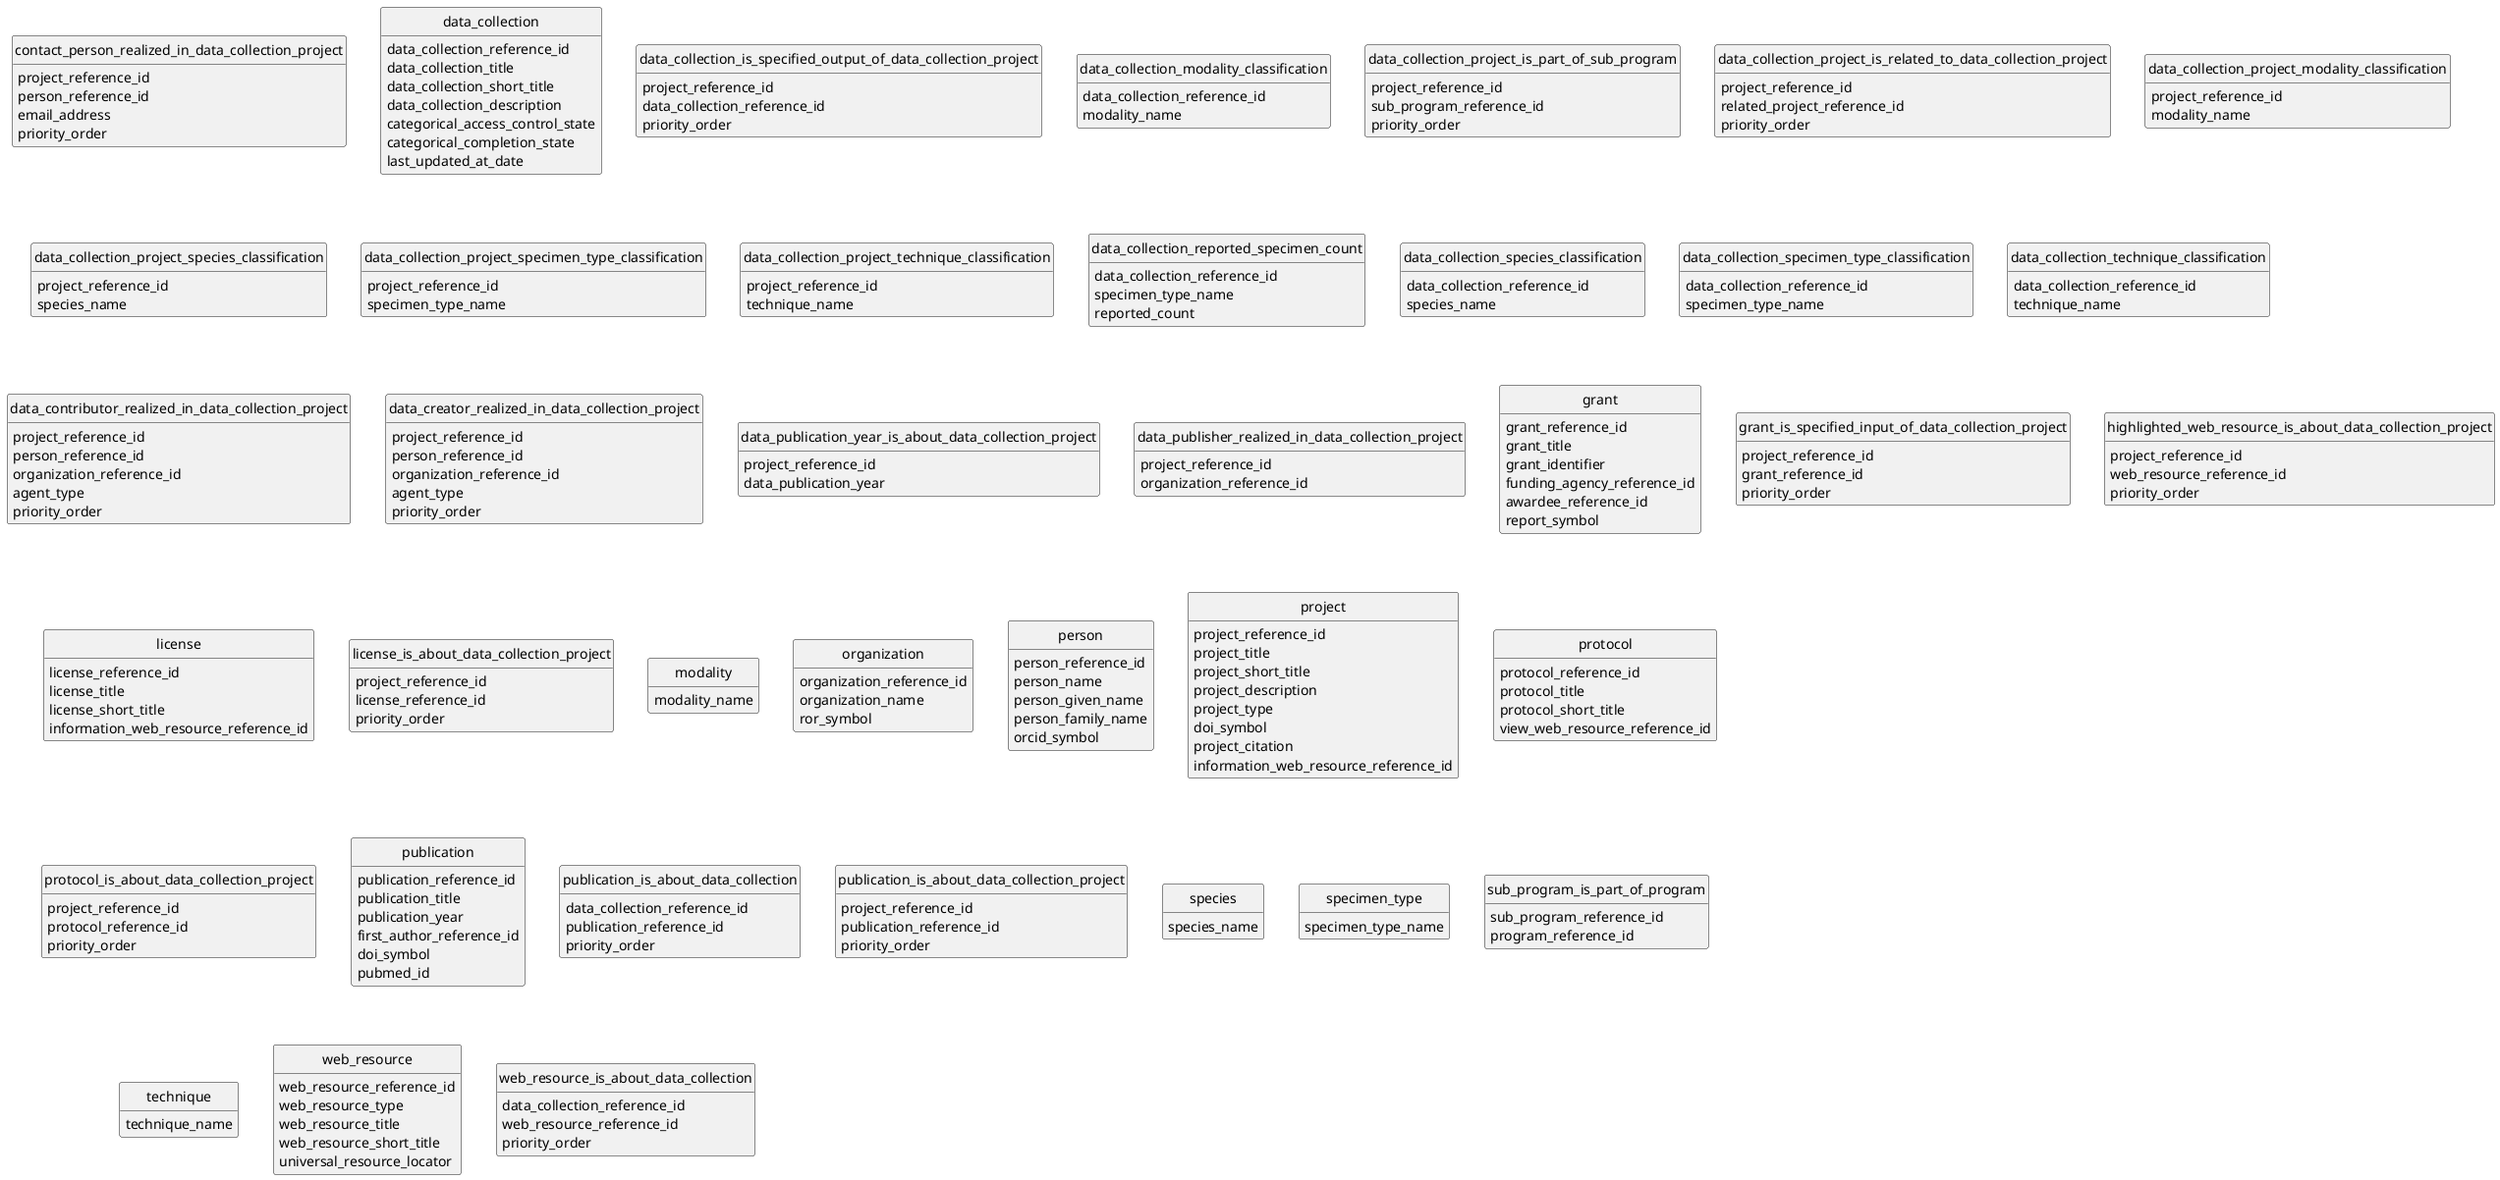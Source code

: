 @startuml

hide empty members
hide circle

class contact_person_realized_in_data_collection_project {
    project_reference_id
    person_reference_id
    email_address
    priority_order
}
class data_collection {
    data_collection_reference_id
    data_collection_title
    data_collection_short_title
    data_collection_description
    categorical_access_control_state
    categorical_completion_state
    last_updated_at_date
}
class data_collection_is_specified_output_of_data_collection_project {
    project_reference_id
    data_collection_reference_id
    priority_order
}
class data_collection_modality_classification {
    data_collection_reference_id
    modality_name
}
class data_collection_project_is_part_of_sub_program {
    project_reference_id
    sub_program_reference_id
    priority_order
}
class data_collection_project_is_related_to_data_collection_project {
    project_reference_id
    related_project_reference_id
    priority_order
}
class data_collection_project_modality_classification {
    project_reference_id
    modality_name
}
class data_collection_project_species_classification {
    project_reference_id
    species_name
}
class data_collection_project_specimen_type_classification {
    project_reference_id
    specimen_type_name
}
class data_collection_project_technique_classification {
    project_reference_id
    technique_name
}
class data_collection_reported_specimen_count {
    data_collection_reference_id
    specimen_type_name
    reported_count
}
class data_collection_species_classification {
    data_collection_reference_id
    species_name
}
class data_collection_specimen_type_classification {
    data_collection_reference_id
    specimen_type_name
}
class data_collection_technique_classification {
    data_collection_reference_id
    technique_name
}
class data_contributor_realized_in_data_collection_project {
    project_reference_id
    person_reference_id
    organization_reference_id
    agent_type
    priority_order
}
class data_creator_realized_in_data_collection_project {
    project_reference_id
    person_reference_id
    organization_reference_id
    agent_type
    priority_order
}
class data_publication_year_is_about_data_collection_project {
    project_reference_id
    data_publication_year
}
class data_publisher_realized_in_data_collection_project {
    project_reference_id
    organization_reference_id
}
class grant {
    grant_reference_id
    grant_title
    grant_identifier
    funding_agency_reference_id
    awardee_reference_id
    report_symbol
}
class grant_is_specified_input_of_data_collection_project {
    project_reference_id
    grant_reference_id
    priority_order
}
class highlighted_web_resource_is_about_data_collection_project {
    project_reference_id
    web_resource_reference_id
    priority_order
}
class license {
    license_reference_id
    license_title
    license_short_title
    information_web_resource_reference_id
}
class license_is_about_data_collection_project {
    project_reference_id
    license_reference_id
    priority_order
}
class modality {
    modality_name
}
class organization {
    organization_reference_id
    organization_name
    ror_symbol
}
class person {
    person_reference_id
    person_name
    person_given_name
    person_family_name
    orcid_symbol
}
class project {
    project_reference_id
    project_title
    project_short_title
    project_description
    project_type
    doi_symbol
    project_citation
    information_web_resource_reference_id
}
class protocol {
    protocol_reference_id
    protocol_title
    protocol_short_title
    view_web_resource_reference_id
}
class protocol_is_about_data_collection_project {
    project_reference_id
    protocol_reference_id
    priority_order
}
class publication {
    publication_reference_id
    publication_title
    publication_year
    first_author_reference_id
    doi_symbol
    pubmed_id
}
class publication_is_about_data_collection {
    data_collection_reference_id
    publication_reference_id
    priority_order
}
class publication_is_about_data_collection_project {
    project_reference_id
    publication_reference_id
    priority_order
}
class species {
    species_name
}
class specimen_type {
    specimen_type_name
}
class sub_program_is_part_of_program {
    sub_program_reference_id
    program_reference_id
}
class technique {
    technique_name
}
class web_resource {
    web_resource_reference_id
    web_resource_type
    web_resource_title
    web_resource_short_title
    universal_resource_locator
}
class web_resource_is_about_data_collection {
    data_collection_reference_id
    web_resource_reference_id
    priority_order
}


@enduml